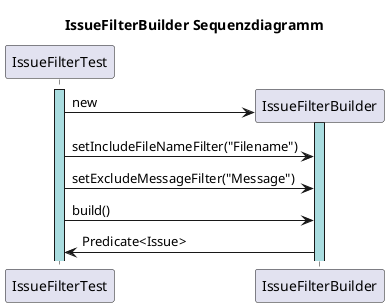 @startuml

title IssueFilterBuilder Sequenzdiagramm

hide circle
skinparam BorderColor black
skinparam sequence {
LifeLineBackgroundColor #A9DCDF
}

participant IssueFilterTest
activate IssueFilterTest

create IssueFilterBuilder
IssueFilterTest -> IssueFilterBuilder : new
activate IssueFilterBuilder

IssueFilterTest -> IssueFilterBuilder : setIncludeFileNameFilter("Filename")
IssueFilterTest -> IssueFilterBuilder : setExcludeMessageFilter("Message")
IssueFilterTest -> IssueFilterBuilder : build()
IssueFilterBuilder -> IssueFilterTest : Predicate<Issue>

@enduml
